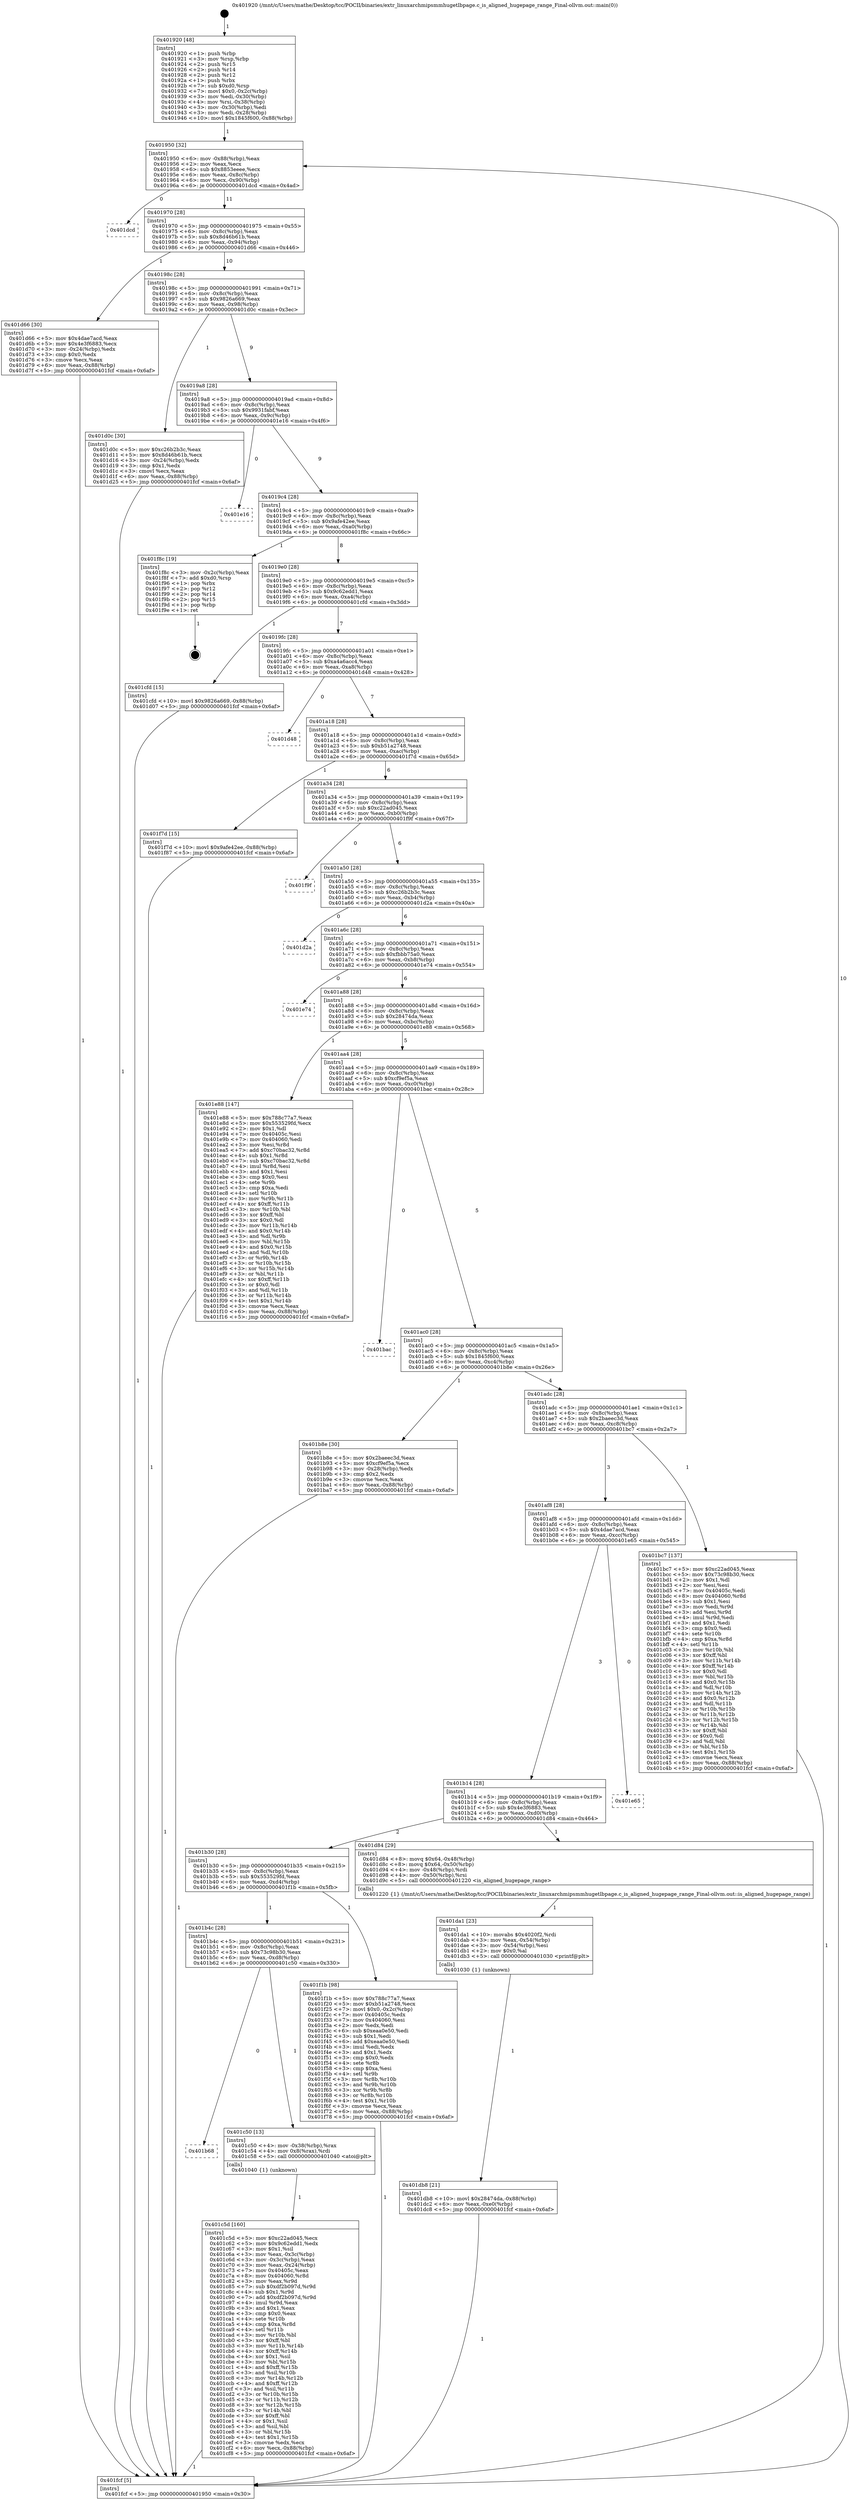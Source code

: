 digraph "0x401920" {
  label = "0x401920 (/mnt/c/Users/mathe/Desktop/tcc/POCII/binaries/extr_linuxarchmipsmmhugetlbpage.c_is_aligned_hugepage_range_Final-ollvm.out::main(0))"
  labelloc = "t"
  node[shape=record]

  Entry [label="",width=0.3,height=0.3,shape=circle,fillcolor=black,style=filled]
  "0x401950" [label="{
     0x401950 [32]\l
     | [instrs]\l
     &nbsp;&nbsp;0x401950 \<+6\>: mov -0x88(%rbp),%eax\l
     &nbsp;&nbsp;0x401956 \<+2\>: mov %eax,%ecx\l
     &nbsp;&nbsp;0x401958 \<+6\>: sub $0x8853eeee,%ecx\l
     &nbsp;&nbsp;0x40195e \<+6\>: mov %eax,-0x8c(%rbp)\l
     &nbsp;&nbsp;0x401964 \<+6\>: mov %ecx,-0x90(%rbp)\l
     &nbsp;&nbsp;0x40196a \<+6\>: je 0000000000401dcd \<main+0x4ad\>\l
  }"]
  "0x401dcd" [label="{
     0x401dcd\l
  }", style=dashed]
  "0x401970" [label="{
     0x401970 [28]\l
     | [instrs]\l
     &nbsp;&nbsp;0x401970 \<+5\>: jmp 0000000000401975 \<main+0x55\>\l
     &nbsp;&nbsp;0x401975 \<+6\>: mov -0x8c(%rbp),%eax\l
     &nbsp;&nbsp;0x40197b \<+5\>: sub $0x8d46b61b,%eax\l
     &nbsp;&nbsp;0x401980 \<+6\>: mov %eax,-0x94(%rbp)\l
     &nbsp;&nbsp;0x401986 \<+6\>: je 0000000000401d66 \<main+0x446\>\l
  }"]
  Exit [label="",width=0.3,height=0.3,shape=circle,fillcolor=black,style=filled,peripheries=2]
  "0x401d66" [label="{
     0x401d66 [30]\l
     | [instrs]\l
     &nbsp;&nbsp;0x401d66 \<+5\>: mov $0x4dae7acd,%eax\l
     &nbsp;&nbsp;0x401d6b \<+5\>: mov $0x4e3f6883,%ecx\l
     &nbsp;&nbsp;0x401d70 \<+3\>: mov -0x24(%rbp),%edx\l
     &nbsp;&nbsp;0x401d73 \<+3\>: cmp $0x0,%edx\l
     &nbsp;&nbsp;0x401d76 \<+3\>: cmove %ecx,%eax\l
     &nbsp;&nbsp;0x401d79 \<+6\>: mov %eax,-0x88(%rbp)\l
     &nbsp;&nbsp;0x401d7f \<+5\>: jmp 0000000000401fcf \<main+0x6af\>\l
  }"]
  "0x40198c" [label="{
     0x40198c [28]\l
     | [instrs]\l
     &nbsp;&nbsp;0x40198c \<+5\>: jmp 0000000000401991 \<main+0x71\>\l
     &nbsp;&nbsp;0x401991 \<+6\>: mov -0x8c(%rbp),%eax\l
     &nbsp;&nbsp;0x401997 \<+5\>: sub $0x9826a669,%eax\l
     &nbsp;&nbsp;0x40199c \<+6\>: mov %eax,-0x98(%rbp)\l
     &nbsp;&nbsp;0x4019a2 \<+6\>: je 0000000000401d0c \<main+0x3ec\>\l
  }"]
  "0x401db8" [label="{
     0x401db8 [21]\l
     | [instrs]\l
     &nbsp;&nbsp;0x401db8 \<+10\>: movl $0x28474da,-0x88(%rbp)\l
     &nbsp;&nbsp;0x401dc2 \<+6\>: mov %eax,-0xe0(%rbp)\l
     &nbsp;&nbsp;0x401dc8 \<+5\>: jmp 0000000000401fcf \<main+0x6af\>\l
  }"]
  "0x401d0c" [label="{
     0x401d0c [30]\l
     | [instrs]\l
     &nbsp;&nbsp;0x401d0c \<+5\>: mov $0xc26b2b3c,%eax\l
     &nbsp;&nbsp;0x401d11 \<+5\>: mov $0x8d46b61b,%ecx\l
     &nbsp;&nbsp;0x401d16 \<+3\>: mov -0x24(%rbp),%edx\l
     &nbsp;&nbsp;0x401d19 \<+3\>: cmp $0x1,%edx\l
     &nbsp;&nbsp;0x401d1c \<+3\>: cmovl %ecx,%eax\l
     &nbsp;&nbsp;0x401d1f \<+6\>: mov %eax,-0x88(%rbp)\l
     &nbsp;&nbsp;0x401d25 \<+5\>: jmp 0000000000401fcf \<main+0x6af\>\l
  }"]
  "0x4019a8" [label="{
     0x4019a8 [28]\l
     | [instrs]\l
     &nbsp;&nbsp;0x4019a8 \<+5\>: jmp 00000000004019ad \<main+0x8d\>\l
     &nbsp;&nbsp;0x4019ad \<+6\>: mov -0x8c(%rbp),%eax\l
     &nbsp;&nbsp;0x4019b3 \<+5\>: sub $0x9931fabf,%eax\l
     &nbsp;&nbsp;0x4019b8 \<+6\>: mov %eax,-0x9c(%rbp)\l
     &nbsp;&nbsp;0x4019be \<+6\>: je 0000000000401e16 \<main+0x4f6\>\l
  }"]
  "0x401da1" [label="{
     0x401da1 [23]\l
     | [instrs]\l
     &nbsp;&nbsp;0x401da1 \<+10\>: movabs $0x4020f2,%rdi\l
     &nbsp;&nbsp;0x401dab \<+3\>: mov %eax,-0x54(%rbp)\l
     &nbsp;&nbsp;0x401dae \<+3\>: mov -0x54(%rbp),%esi\l
     &nbsp;&nbsp;0x401db1 \<+2\>: mov $0x0,%al\l
     &nbsp;&nbsp;0x401db3 \<+5\>: call 0000000000401030 \<printf@plt\>\l
     | [calls]\l
     &nbsp;&nbsp;0x401030 \{1\} (unknown)\l
  }"]
  "0x401e16" [label="{
     0x401e16\l
  }", style=dashed]
  "0x4019c4" [label="{
     0x4019c4 [28]\l
     | [instrs]\l
     &nbsp;&nbsp;0x4019c4 \<+5\>: jmp 00000000004019c9 \<main+0xa9\>\l
     &nbsp;&nbsp;0x4019c9 \<+6\>: mov -0x8c(%rbp),%eax\l
     &nbsp;&nbsp;0x4019cf \<+5\>: sub $0x9afe42ee,%eax\l
     &nbsp;&nbsp;0x4019d4 \<+6\>: mov %eax,-0xa0(%rbp)\l
     &nbsp;&nbsp;0x4019da \<+6\>: je 0000000000401f8c \<main+0x66c\>\l
  }"]
  "0x401c5d" [label="{
     0x401c5d [160]\l
     | [instrs]\l
     &nbsp;&nbsp;0x401c5d \<+5\>: mov $0xc22ad045,%ecx\l
     &nbsp;&nbsp;0x401c62 \<+5\>: mov $0x9c62edd1,%edx\l
     &nbsp;&nbsp;0x401c67 \<+3\>: mov $0x1,%sil\l
     &nbsp;&nbsp;0x401c6a \<+3\>: mov %eax,-0x3c(%rbp)\l
     &nbsp;&nbsp;0x401c6d \<+3\>: mov -0x3c(%rbp),%eax\l
     &nbsp;&nbsp;0x401c70 \<+3\>: mov %eax,-0x24(%rbp)\l
     &nbsp;&nbsp;0x401c73 \<+7\>: mov 0x40405c,%eax\l
     &nbsp;&nbsp;0x401c7a \<+8\>: mov 0x404060,%r8d\l
     &nbsp;&nbsp;0x401c82 \<+3\>: mov %eax,%r9d\l
     &nbsp;&nbsp;0x401c85 \<+7\>: sub $0xdf2b097d,%r9d\l
     &nbsp;&nbsp;0x401c8c \<+4\>: sub $0x1,%r9d\l
     &nbsp;&nbsp;0x401c90 \<+7\>: add $0xdf2b097d,%r9d\l
     &nbsp;&nbsp;0x401c97 \<+4\>: imul %r9d,%eax\l
     &nbsp;&nbsp;0x401c9b \<+3\>: and $0x1,%eax\l
     &nbsp;&nbsp;0x401c9e \<+3\>: cmp $0x0,%eax\l
     &nbsp;&nbsp;0x401ca1 \<+4\>: sete %r10b\l
     &nbsp;&nbsp;0x401ca5 \<+4\>: cmp $0xa,%r8d\l
     &nbsp;&nbsp;0x401ca9 \<+4\>: setl %r11b\l
     &nbsp;&nbsp;0x401cad \<+3\>: mov %r10b,%bl\l
     &nbsp;&nbsp;0x401cb0 \<+3\>: xor $0xff,%bl\l
     &nbsp;&nbsp;0x401cb3 \<+3\>: mov %r11b,%r14b\l
     &nbsp;&nbsp;0x401cb6 \<+4\>: xor $0xff,%r14b\l
     &nbsp;&nbsp;0x401cba \<+4\>: xor $0x1,%sil\l
     &nbsp;&nbsp;0x401cbe \<+3\>: mov %bl,%r15b\l
     &nbsp;&nbsp;0x401cc1 \<+4\>: and $0xff,%r15b\l
     &nbsp;&nbsp;0x401cc5 \<+3\>: and %sil,%r10b\l
     &nbsp;&nbsp;0x401cc8 \<+3\>: mov %r14b,%r12b\l
     &nbsp;&nbsp;0x401ccb \<+4\>: and $0xff,%r12b\l
     &nbsp;&nbsp;0x401ccf \<+3\>: and %sil,%r11b\l
     &nbsp;&nbsp;0x401cd2 \<+3\>: or %r10b,%r15b\l
     &nbsp;&nbsp;0x401cd5 \<+3\>: or %r11b,%r12b\l
     &nbsp;&nbsp;0x401cd8 \<+3\>: xor %r12b,%r15b\l
     &nbsp;&nbsp;0x401cdb \<+3\>: or %r14b,%bl\l
     &nbsp;&nbsp;0x401cde \<+3\>: xor $0xff,%bl\l
     &nbsp;&nbsp;0x401ce1 \<+4\>: or $0x1,%sil\l
     &nbsp;&nbsp;0x401ce5 \<+3\>: and %sil,%bl\l
     &nbsp;&nbsp;0x401ce8 \<+3\>: or %bl,%r15b\l
     &nbsp;&nbsp;0x401ceb \<+4\>: test $0x1,%r15b\l
     &nbsp;&nbsp;0x401cef \<+3\>: cmovne %edx,%ecx\l
     &nbsp;&nbsp;0x401cf2 \<+6\>: mov %ecx,-0x88(%rbp)\l
     &nbsp;&nbsp;0x401cf8 \<+5\>: jmp 0000000000401fcf \<main+0x6af\>\l
  }"]
  "0x401f8c" [label="{
     0x401f8c [19]\l
     | [instrs]\l
     &nbsp;&nbsp;0x401f8c \<+3\>: mov -0x2c(%rbp),%eax\l
     &nbsp;&nbsp;0x401f8f \<+7\>: add $0xd0,%rsp\l
     &nbsp;&nbsp;0x401f96 \<+1\>: pop %rbx\l
     &nbsp;&nbsp;0x401f97 \<+2\>: pop %r12\l
     &nbsp;&nbsp;0x401f99 \<+2\>: pop %r14\l
     &nbsp;&nbsp;0x401f9b \<+2\>: pop %r15\l
     &nbsp;&nbsp;0x401f9d \<+1\>: pop %rbp\l
     &nbsp;&nbsp;0x401f9e \<+1\>: ret\l
  }"]
  "0x4019e0" [label="{
     0x4019e0 [28]\l
     | [instrs]\l
     &nbsp;&nbsp;0x4019e0 \<+5\>: jmp 00000000004019e5 \<main+0xc5\>\l
     &nbsp;&nbsp;0x4019e5 \<+6\>: mov -0x8c(%rbp),%eax\l
     &nbsp;&nbsp;0x4019eb \<+5\>: sub $0x9c62edd1,%eax\l
     &nbsp;&nbsp;0x4019f0 \<+6\>: mov %eax,-0xa4(%rbp)\l
     &nbsp;&nbsp;0x4019f6 \<+6\>: je 0000000000401cfd \<main+0x3dd\>\l
  }"]
  "0x401b68" [label="{
     0x401b68\l
  }", style=dashed]
  "0x401cfd" [label="{
     0x401cfd [15]\l
     | [instrs]\l
     &nbsp;&nbsp;0x401cfd \<+10\>: movl $0x9826a669,-0x88(%rbp)\l
     &nbsp;&nbsp;0x401d07 \<+5\>: jmp 0000000000401fcf \<main+0x6af\>\l
  }"]
  "0x4019fc" [label="{
     0x4019fc [28]\l
     | [instrs]\l
     &nbsp;&nbsp;0x4019fc \<+5\>: jmp 0000000000401a01 \<main+0xe1\>\l
     &nbsp;&nbsp;0x401a01 \<+6\>: mov -0x8c(%rbp),%eax\l
     &nbsp;&nbsp;0x401a07 \<+5\>: sub $0xa4a6acc4,%eax\l
     &nbsp;&nbsp;0x401a0c \<+6\>: mov %eax,-0xa8(%rbp)\l
     &nbsp;&nbsp;0x401a12 \<+6\>: je 0000000000401d48 \<main+0x428\>\l
  }"]
  "0x401c50" [label="{
     0x401c50 [13]\l
     | [instrs]\l
     &nbsp;&nbsp;0x401c50 \<+4\>: mov -0x38(%rbp),%rax\l
     &nbsp;&nbsp;0x401c54 \<+4\>: mov 0x8(%rax),%rdi\l
     &nbsp;&nbsp;0x401c58 \<+5\>: call 0000000000401040 \<atoi@plt\>\l
     | [calls]\l
     &nbsp;&nbsp;0x401040 \{1\} (unknown)\l
  }"]
  "0x401d48" [label="{
     0x401d48\l
  }", style=dashed]
  "0x401a18" [label="{
     0x401a18 [28]\l
     | [instrs]\l
     &nbsp;&nbsp;0x401a18 \<+5\>: jmp 0000000000401a1d \<main+0xfd\>\l
     &nbsp;&nbsp;0x401a1d \<+6\>: mov -0x8c(%rbp),%eax\l
     &nbsp;&nbsp;0x401a23 \<+5\>: sub $0xb51a2748,%eax\l
     &nbsp;&nbsp;0x401a28 \<+6\>: mov %eax,-0xac(%rbp)\l
     &nbsp;&nbsp;0x401a2e \<+6\>: je 0000000000401f7d \<main+0x65d\>\l
  }"]
  "0x401b4c" [label="{
     0x401b4c [28]\l
     | [instrs]\l
     &nbsp;&nbsp;0x401b4c \<+5\>: jmp 0000000000401b51 \<main+0x231\>\l
     &nbsp;&nbsp;0x401b51 \<+6\>: mov -0x8c(%rbp),%eax\l
     &nbsp;&nbsp;0x401b57 \<+5\>: sub $0x73c98b30,%eax\l
     &nbsp;&nbsp;0x401b5c \<+6\>: mov %eax,-0xd8(%rbp)\l
     &nbsp;&nbsp;0x401b62 \<+6\>: je 0000000000401c50 \<main+0x330\>\l
  }"]
  "0x401f7d" [label="{
     0x401f7d [15]\l
     | [instrs]\l
     &nbsp;&nbsp;0x401f7d \<+10\>: movl $0x9afe42ee,-0x88(%rbp)\l
     &nbsp;&nbsp;0x401f87 \<+5\>: jmp 0000000000401fcf \<main+0x6af\>\l
  }"]
  "0x401a34" [label="{
     0x401a34 [28]\l
     | [instrs]\l
     &nbsp;&nbsp;0x401a34 \<+5\>: jmp 0000000000401a39 \<main+0x119\>\l
     &nbsp;&nbsp;0x401a39 \<+6\>: mov -0x8c(%rbp),%eax\l
     &nbsp;&nbsp;0x401a3f \<+5\>: sub $0xc22ad045,%eax\l
     &nbsp;&nbsp;0x401a44 \<+6\>: mov %eax,-0xb0(%rbp)\l
     &nbsp;&nbsp;0x401a4a \<+6\>: je 0000000000401f9f \<main+0x67f\>\l
  }"]
  "0x401f1b" [label="{
     0x401f1b [98]\l
     | [instrs]\l
     &nbsp;&nbsp;0x401f1b \<+5\>: mov $0x788c77a7,%eax\l
     &nbsp;&nbsp;0x401f20 \<+5\>: mov $0xb51a2748,%ecx\l
     &nbsp;&nbsp;0x401f25 \<+7\>: movl $0x0,-0x2c(%rbp)\l
     &nbsp;&nbsp;0x401f2c \<+7\>: mov 0x40405c,%edx\l
     &nbsp;&nbsp;0x401f33 \<+7\>: mov 0x404060,%esi\l
     &nbsp;&nbsp;0x401f3a \<+2\>: mov %edx,%edi\l
     &nbsp;&nbsp;0x401f3c \<+6\>: sub $0xeaa0e50,%edi\l
     &nbsp;&nbsp;0x401f42 \<+3\>: sub $0x1,%edi\l
     &nbsp;&nbsp;0x401f45 \<+6\>: add $0xeaa0e50,%edi\l
     &nbsp;&nbsp;0x401f4b \<+3\>: imul %edi,%edx\l
     &nbsp;&nbsp;0x401f4e \<+3\>: and $0x1,%edx\l
     &nbsp;&nbsp;0x401f51 \<+3\>: cmp $0x0,%edx\l
     &nbsp;&nbsp;0x401f54 \<+4\>: sete %r8b\l
     &nbsp;&nbsp;0x401f58 \<+3\>: cmp $0xa,%esi\l
     &nbsp;&nbsp;0x401f5b \<+4\>: setl %r9b\l
     &nbsp;&nbsp;0x401f5f \<+3\>: mov %r8b,%r10b\l
     &nbsp;&nbsp;0x401f62 \<+3\>: and %r9b,%r10b\l
     &nbsp;&nbsp;0x401f65 \<+3\>: xor %r9b,%r8b\l
     &nbsp;&nbsp;0x401f68 \<+3\>: or %r8b,%r10b\l
     &nbsp;&nbsp;0x401f6b \<+4\>: test $0x1,%r10b\l
     &nbsp;&nbsp;0x401f6f \<+3\>: cmovne %ecx,%eax\l
     &nbsp;&nbsp;0x401f72 \<+6\>: mov %eax,-0x88(%rbp)\l
     &nbsp;&nbsp;0x401f78 \<+5\>: jmp 0000000000401fcf \<main+0x6af\>\l
  }"]
  "0x401f9f" [label="{
     0x401f9f\l
  }", style=dashed]
  "0x401a50" [label="{
     0x401a50 [28]\l
     | [instrs]\l
     &nbsp;&nbsp;0x401a50 \<+5\>: jmp 0000000000401a55 \<main+0x135\>\l
     &nbsp;&nbsp;0x401a55 \<+6\>: mov -0x8c(%rbp),%eax\l
     &nbsp;&nbsp;0x401a5b \<+5\>: sub $0xc26b2b3c,%eax\l
     &nbsp;&nbsp;0x401a60 \<+6\>: mov %eax,-0xb4(%rbp)\l
     &nbsp;&nbsp;0x401a66 \<+6\>: je 0000000000401d2a \<main+0x40a\>\l
  }"]
  "0x401b30" [label="{
     0x401b30 [28]\l
     | [instrs]\l
     &nbsp;&nbsp;0x401b30 \<+5\>: jmp 0000000000401b35 \<main+0x215\>\l
     &nbsp;&nbsp;0x401b35 \<+6\>: mov -0x8c(%rbp),%eax\l
     &nbsp;&nbsp;0x401b3b \<+5\>: sub $0x553529fd,%eax\l
     &nbsp;&nbsp;0x401b40 \<+6\>: mov %eax,-0xd4(%rbp)\l
     &nbsp;&nbsp;0x401b46 \<+6\>: je 0000000000401f1b \<main+0x5fb\>\l
  }"]
  "0x401d2a" [label="{
     0x401d2a\l
  }", style=dashed]
  "0x401a6c" [label="{
     0x401a6c [28]\l
     | [instrs]\l
     &nbsp;&nbsp;0x401a6c \<+5\>: jmp 0000000000401a71 \<main+0x151\>\l
     &nbsp;&nbsp;0x401a71 \<+6\>: mov -0x8c(%rbp),%eax\l
     &nbsp;&nbsp;0x401a77 \<+5\>: sub $0xfbbb75a0,%eax\l
     &nbsp;&nbsp;0x401a7c \<+6\>: mov %eax,-0xb8(%rbp)\l
     &nbsp;&nbsp;0x401a82 \<+6\>: je 0000000000401e74 \<main+0x554\>\l
  }"]
  "0x401d84" [label="{
     0x401d84 [29]\l
     | [instrs]\l
     &nbsp;&nbsp;0x401d84 \<+8\>: movq $0x64,-0x48(%rbp)\l
     &nbsp;&nbsp;0x401d8c \<+8\>: movq $0x64,-0x50(%rbp)\l
     &nbsp;&nbsp;0x401d94 \<+4\>: mov -0x48(%rbp),%rdi\l
     &nbsp;&nbsp;0x401d98 \<+4\>: mov -0x50(%rbp),%rsi\l
     &nbsp;&nbsp;0x401d9c \<+5\>: call 0000000000401220 \<is_aligned_hugepage_range\>\l
     | [calls]\l
     &nbsp;&nbsp;0x401220 \{1\} (/mnt/c/Users/mathe/Desktop/tcc/POCII/binaries/extr_linuxarchmipsmmhugetlbpage.c_is_aligned_hugepage_range_Final-ollvm.out::is_aligned_hugepage_range)\l
  }"]
  "0x401e74" [label="{
     0x401e74\l
  }", style=dashed]
  "0x401a88" [label="{
     0x401a88 [28]\l
     | [instrs]\l
     &nbsp;&nbsp;0x401a88 \<+5\>: jmp 0000000000401a8d \<main+0x16d\>\l
     &nbsp;&nbsp;0x401a8d \<+6\>: mov -0x8c(%rbp),%eax\l
     &nbsp;&nbsp;0x401a93 \<+5\>: sub $0x28474da,%eax\l
     &nbsp;&nbsp;0x401a98 \<+6\>: mov %eax,-0xbc(%rbp)\l
     &nbsp;&nbsp;0x401a9e \<+6\>: je 0000000000401e88 \<main+0x568\>\l
  }"]
  "0x401b14" [label="{
     0x401b14 [28]\l
     | [instrs]\l
     &nbsp;&nbsp;0x401b14 \<+5\>: jmp 0000000000401b19 \<main+0x1f9\>\l
     &nbsp;&nbsp;0x401b19 \<+6\>: mov -0x8c(%rbp),%eax\l
     &nbsp;&nbsp;0x401b1f \<+5\>: sub $0x4e3f6883,%eax\l
     &nbsp;&nbsp;0x401b24 \<+6\>: mov %eax,-0xd0(%rbp)\l
     &nbsp;&nbsp;0x401b2a \<+6\>: je 0000000000401d84 \<main+0x464\>\l
  }"]
  "0x401e88" [label="{
     0x401e88 [147]\l
     | [instrs]\l
     &nbsp;&nbsp;0x401e88 \<+5\>: mov $0x788c77a7,%eax\l
     &nbsp;&nbsp;0x401e8d \<+5\>: mov $0x553529fd,%ecx\l
     &nbsp;&nbsp;0x401e92 \<+2\>: mov $0x1,%dl\l
     &nbsp;&nbsp;0x401e94 \<+7\>: mov 0x40405c,%esi\l
     &nbsp;&nbsp;0x401e9b \<+7\>: mov 0x404060,%edi\l
     &nbsp;&nbsp;0x401ea2 \<+3\>: mov %esi,%r8d\l
     &nbsp;&nbsp;0x401ea5 \<+7\>: add $0xc70bac32,%r8d\l
     &nbsp;&nbsp;0x401eac \<+4\>: sub $0x1,%r8d\l
     &nbsp;&nbsp;0x401eb0 \<+7\>: sub $0xc70bac32,%r8d\l
     &nbsp;&nbsp;0x401eb7 \<+4\>: imul %r8d,%esi\l
     &nbsp;&nbsp;0x401ebb \<+3\>: and $0x1,%esi\l
     &nbsp;&nbsp;0x401ebe \<+3\>: cmp $0x0,%esi\l
     &nbsp;&nbsp;0x401ec1 \<+4\>: sete %r9b\l
     &nbsp;&nbsp;0x401ec5 \<+3\>: cmp $0xa,%edi\l
     &nbsp;&nbsp;0x401ec8 \<+4\>: setl %r10b\l
     &nbsp;&nbsp;0x401ecc \<+3\>: mov %r9b,%r11b\l
     &nbsp;&nbsp;0x401ecf \<+4\>: xor $0xff,%r11b\l
     &nbsp;&nbsp;0x401ed3 \<+3\>: mov %r10b,%bl\l
     &nbsp;&nbsp;0x401ed6 \<+3\>: xor $0xff,%bl\l
     &nbsp;&nbsp;0x401ed9 \<+3\>: xor $0x0,%dl\l
     &nbsp;&nbsp;0x401edc \<+3\>: mov %r11b,%r14b\l
     &nbsp;&nbsp;0x401edf \<+4\>: and $0x0,%r14b\l
     &nbsp;&nbsp;0x401ee3 \<+3\>: and %dl,%r9b\l
     &nbsp;&nbsp;0x401ee6 \<+3\>: mov %bl,%r15b\l
     &nbsp;&nbsp;0x401ee9 \<+4\>: and $0x0,%r15b\l
     &nbsp;&nbsp;0x401eed \<+3\>: and %dl,%r10b\l
     &nbsp;&nbsp;0x401ef0 \<+3\>: or %r9b,%r14b\l
     &nbsp;&nbsp;0x401ef3 \<+3\>: or %r10b,%r15b\l
     &nbsp;&nbsp;0x401ef6 \<+3\>: xor %r15b,%r14b\l
     &nbsp;&nbsp;0x401ef9 \<+3\>: or %bl,%r11b\l
     &nbsp;&nbsp;0x401efc \<+4\>: xor $0xff,%r11b\l
     &nbsp;&nbsp;0x401f00 \<+3\>: or $0x0,%dl\l
     &nbsp;&nbsp;0x401f03 \<+3\>: and %dl,%r11b\l
     &nbsp;&nbsp;0x401f06 \<+3\>: or %r11b,%r14b\l
     &nbsp;&nbsp;0x401f09 \<+4\>: test $0x1,%r14b\l
     &nbsp;&nbsp;0x401f0d \<+3\>: cmovne %ecx,%eax\l
     &nbsp;&nbsp;0x401f10 \<+6\>: mov %eax,-0x88(%rbp)\l
     &nbsp;&nbsp;0x401f16 \<+5\>: jmp 0000000000401fcf \<main+0x6af\>\l
  }"]
  "0x401aa4" [label="{
     0x401aa4 [28]\l
     | [instrs]\l
     &nbsp;&nbsp;0x401aa4 \<+5\>: jmp 0000000000401aa9 \<main+0x189\>\l
     &nbsp;&nbsp;0x401aa9 \<+6\>: mov -0x8c(%rbp),%eax\l
     &nbsp;&nbsp;0x401aaf \<+5\>: sub $0xcf9ef5a,%eax\l
     &nbsp;&nbsp;0x401ab4 \<+6\>: mov %eax,-0xc0(%rbp)\l
     &nbsp;&nbsp;0x401aba \<+6\>: je 0000000000401bac \<main+0x28c\>\l
  }"]
  "0x401e65" [label="{
     0x401e65\l
  }", style=dashed]
  "0x401bac" [label="{
     0x401bac\l
  }", style=dashed]
  "0x401ac0" [label="{
     0x401ac0 [28]\l
     | [instrs]\l
     &nbsp;&nbsp;0x401ac0 \<+5\>: jmp 0000000000401ac5 \<main+0x1a5\>\l
     &nbsp;&nbsp;0x401ac5 \<+6\>: mov -0x8c(%rbp),%eax\l
     &nbsp;&nbsp;0x401acb \<+5\>: sub $0x1845f600,%eax\l
     &nbsp;&nbsp;0x401ad0 \<+6\>: mov %eax,-0xc4(%rbp)\l
     &nbsp;&nbsp;0x401ad6 \<+6\>: je 0000000000401b8e \<main+0x26e\>\l
  }"]
  "0x401af8" [label="{
     0x401af8 [28]\l
     | [instrs]\l
     &nbsp;&nbsp;0x401af8 \<+5\>: jmp 0000000000401afd \<main+0x1dd\>\l
     &nbsp;&nbsp;0x401afd \<+6\>: mov -0x8c(%rbp),%eax\l
     &nbsp;&nbsp;0x401b03 \<+5\>: sub $0x4dae7acd,%eax\l
     &nbsp;&nbsp;0x401b08 \<+6\>: mov %eax,-0xcc(%rbp)\l
     &nbsp;&nbsp;0x401b0e \<+6\>: je 0000000000401e65 \<main+0x545\>\l
  }"]
  "0x401b8e" [label="{
     0x401b8e [30]\l
     | [instrs]\l
     &nbsp;&nbsp;0x401b8e \<+5\>: mov $0x2baeec3d,%eax\l
     &nbsp;&nbsp;0x401b93 \<+5\>: mov $0xcf9ef5a,%ecx\l
     &nbsp;&nbsp;0x401b98 \<+3\>: mov -0x28(%rbp),%edx\l
     &nbsp;&nbsp;0x401b9b \<+3\>: cmp $0x2,%edx\l
     &nbsp;&nbsp;0x401b9e \<+3\>: cmovne %ecx,%eax\l
     &nbsp;&nbsp;0x401ba1 \<+6\>: mov %eax,-0x88(%rbp)\l
     &nbsp;&nbsp;0x401ba7 \<+5\>: jmp 0000000000401fcf \<main+0x6af\>\l
  }"]
  "0x401adc" [label="{
     0x401adc [28]\l
     | [instrs]\l
     &nbsp;&nbsp;0x401adc \<+5\>: jmp 0000000000401ae1 \<main+0x1c1\>\l
     &nbsp;&nbsp;0x401ae1 \<+6\>: mov -0x8c(%rbp),%eax\l
     &nbsp;&nbsp;0x401ae7 \<+5\>: sub $0x2baeec3d,%eax\l
     &nbsp;&nbsp;0x401aec \<+6\>: mov %eax,-0xc8(%rbp)\l
     &nbsp;&nbsp;0x401af2 \<+6\>: je 0000000000401bc7 \<main+0x2a7\>\l
  }"]
  "0x401fcf" [label="{
     0x401fcf [5]\l
     | [instrs]\l
     &nbsp;&nbsp;0x401fcf \<+5\>: jmp 0000000000401950 \<main+0x30\>\l
  }"]
  "0x401920" [label="{
     0x401920 [48]\l
     | [instrs]\l
     &nbsp;&nbsp;0x401920 \<+1\>: push %rbp\l
     &nbsp;&nbsp;0x401921 \<+3\>: mov %rsp,%rbp\l
     &nbsp;&nbsp;0x401924 \<+2\>: push %r15\l
     &nbsp;&nbsp;0x401926 \<+2\>: push %r14\l
     &nbsp;&nbsp;0x401928 \<+2\>: push %r12\l
     &nbsp;&nbsp;0x40192a \<+1\>: push %rbx\l
     &nbsp;&nbsp;0x40192b \<+7\>: sub $0xd0,%rsp\l
     &nbsp;&nbsp;0x401932 \<+7\>: movl $0x0,-0x2c(%rbp)\l
     &nbsp;&nbsp;0x401939 \<+3\>: mov %edi,-0x30(%rbp)\l
     &nbsp;&nbsp;0x40193c \<+4\>: mov %rsi,-0x38(%rbp)\l
     &nbsp;&nbsp;0x401940 \<+3\>: mov -0x30(%rbp),%edi\l
     &nbsp;&nbsp;0x401943 \<+3\>: mov %edi,-0x28(%rbp)\l
     &nbsp;&nbsp;0x401946 \<+10\>: movl $0x1845f600,-0x88(%rbp)\l
  }"]
  "0x401bc7" [label="{
     0x401bc7 [137]\l
     | [instrs]\l
     &nbsp;&nbsp;0x401bc7 \<+5\>: mov $0xc22ad045,%eax\l
     &nbsp;&nbsp;0x401bcc \<+5\>: mov $0x73c98b30,%ecx\l
     &nbsp;&nbsp;0x401bd1 \<+2\>: mov $0x1,%dl\l
     &nbsp;&nbsp;0x401bd3 \<+2\>: xor %esi,%esi\l
     &nbsp;&nbsp;0x401bd5 \<+7\>: mov 0x40405c,%edi\l
     &nbsp;&nbsp;0x401bdc \<+8\>: mov 0x404060,%r8d\l
     &nbsp;&nbsp;0x401be4 \<+3\>: sub $0x1,%esi\l
     &nbsp;&nbsp;0x401be7 \<+3\>: mov %edi,%r9d\l
     &nbsp;&nbsp;0x401bea \<+3\>: add %esi,%r9d\l
     &nbsp;&nbsp;0x401bed \<+4\>: imul %r9d,%edi\l
     &nbsp;&nbsp;0x401bf1 \<+3\>: and $0x1,%edi\l
     &nbsp;&nbsp;0x401bf4 \<+3\>: cmp $0x0,%edi\l
     &nbsp;&nbsp;0x401bf7 \<+4\>: sete %r10b\l
     &nbsp;&nbsp;0x401bfb \<+4\>: cmp $0xa,%r8d\l
     &nbsp;&nbsp;0x401bff \<+4\>: setl %r11b\l
     &nbsp;&nbsp;0x401c03 \<+3\>: mov %r10b,%bl\l
     &nbsp;&nbsp;0x401c06 \<+3\>: xor $0xff,%bl\l
     &nbsp;&nbsp;0x401c09 \<+3\>: mov %r11b,%r14b\l
     &nbsp;&nbsp;0x401c0c \<+4\>: xor $0xff,%r14b\l
     &nbsp;&nbsp;0x401c10 \<+3\>: xor $0x0,%dl\l
     &nbsp;&nbsp;0x401c13 \<+3\>: mov %bl,%r15b\l
     &nbsp;&nbsp;0x401c16 \<+4\>: and $0x0,%r15b\l
     &nbsp;&nbsp;0x401c1a \<+3\>: and %dl,%r10b\l
     &nbsp;&nbsp;0x401c1d \<+3\>: mov %r14b,%r12b\l
     &nbsp;&nbsp;0x401c20 \<+4\>: and $0x0,%r12b\l
     &nbsp;&nbsp;0x401c24 \<+3\>: and %dl,%r11b\l
     &nbsp;&nbsp;0x401c27 \<+3\>: or %r10b,%r15b\l
     &nbsp;&nbsp;0x401c2a \<+3\>: or %r11b,%r12b\l
     &nbsp;&nbsp;0x401c2d \<+3\>: xor %r12b,%r15b\l
     &nbsp;&nbsp;0x401c30 \<+3\>: or %r14b,%bl\l
     &nbsp;&nbsp;0x401c33 \<+3\>: xor $0xff,%bl\l
     &nbsp;&nbsp;0x401c36 \<+3\>: or $0x0,%dl\l
     &nbsp;&nbsp;0x401c39 \<+2\>: and %dl,%bl\l
     &nbsp;&nbsp;0x401c3b \<+3\>: or %bl,%r15b\l
     &nbsp;&nbsp;0x401c3e \<+4\>: test $0x1,%r15b\l
     &nbsp;&nbsp;0x401c42 \<+3\>: cmovne %ecx,%eax\l
     &nbsp;&nbsp;0x401c45 \<+6\>: mov %eax,-0x88(%rbp)\l
     &nbsp;&nbsp;0x401c4b \<+5\>: jmp 0000000000401fcf \<main+0x6af\>\l
  }"]
  Entry -> "0x401920" [label=" 1"]
  "0x401950" -> "0x401dcd" [label=" 0"]
  "0x401950" -> "0x401970" [label=" 11"]
  "0x401f8c" -> Exit [label=" 1"]
  "0x401970" -> "0x401d66" [label=" 1"]
  "0x401970" -> "0x40198c" [label=" 10"]
  "0x401f7d" -> "0x401fcf" [label=" 1"]
  "0x40198c" -> "0x401d0c" [label=" 1"]
  "0x40198c" -> "0x4019a8" [label=" 9"]
  "0x401f1b" -> "0x401fcf" [label=" 1"]
  "0x4019a8" -> "0x401e16" [label=" 0"]
  "0x4019a8" -> "0x4019c4" [label=" 9"]
  "0x401e88" -> "0x401fcf" [label=" 1"]
  "0x4019c4" -> "0x401f8c" [label=" 1"]
  "0x4019c4" -> "0x4019e0" [label=" 8"]
  "0x401db8" -> "0x401fcf" [label=" 1"]
  "0x4019e0" -> "0x401cfd" [label=" 1"]
  "0x4019e0" -> "0x4019fc" [label=" 7"]
  "0x401da1" -> "0x401db8" [label=" 1"]
  "0x4019fc" -> "0x401d48" [label=" 0"]
  "0x4019fc" -> "0x401a18" [label=" 7"]
  "0x401d84" -> "0x401da1" [label=" 1"]
  "0x401a18" -> "0x401f7d" [label=" 1"]
  "0x401a18" -> "0x401a34" [label=" 6"]
  "0x401d0c" -> "0x401fcf" [label=" 1"]
  "0x401a34" -> "0x401f9f" [label=" 0"]
  "0x401a34" -> "0x401a50" [label=" 6"]
  "0x401cfd" -> "0x401fcf" [label=" 1"]
  "0x401a50" -> "0x401d2a" [label=" 0"]
  "0x401a50" -> "0x401a6c" [label=" 6"]
  "0x401c50" -> "0x401c5d" [label=" 1"]
  "0x401a6c" -> "0x401e74" [label=" 0"]
  "0x401a6c" -> "0x401a88" [label=" 6"]
  "0x401b4c" -> "0x401b68" [label=" 0"]
  "0x401a88" -> "0x401e88" [label=" 1"]
  "0x401a88" -> "0x401aa4" [label=" 5"]
  "0x401d66" -> "0x401fcf" [label=" 1"]
  "0x401aa4" -> "0x401bac" [label=" 0"]
  "0x401aa4" -> "0x401ac0" [label=" 5"]
  "0x401b30" -> "0x401b4c" [label=" 1"]
  "0x401ac0" -> "0x401b8e" [label=" 1"]
  "0x401ac0" -> "0x401adc" [label=" 4"]
  "0x401b8e" -> "0x401fcf" [label=" 1"]
  "0x401920" -> "0x401950" [label=" 1"]
  "0x401fcf" -> "0x401950" [label=" 10"]
  "0x401c5d" -> "0x401fcf" [label=" 1"]
  "0x401adc" -> "0x401bc7" [label=" 1"]
  "0x401adc" -> "0x401af8" [label=" 3"]
  "0x401bc7" -> "0x401fcf" [label=" 1"]
  "0x401b30" -> "0x401f1b" [label=" 1"]
  "0x401af8" -> "0x401e65" [label=" 0"]
  "0x401af8" -> "0x401b14" [label=" 3"]
  "0x401b4c" -> "0x401c50" [label=" 1"]
  "0x401b14" -> "0x401d84" [label=" 1"]
  "0x401b14" -> "0x401b30" [label=" 2"]
}
